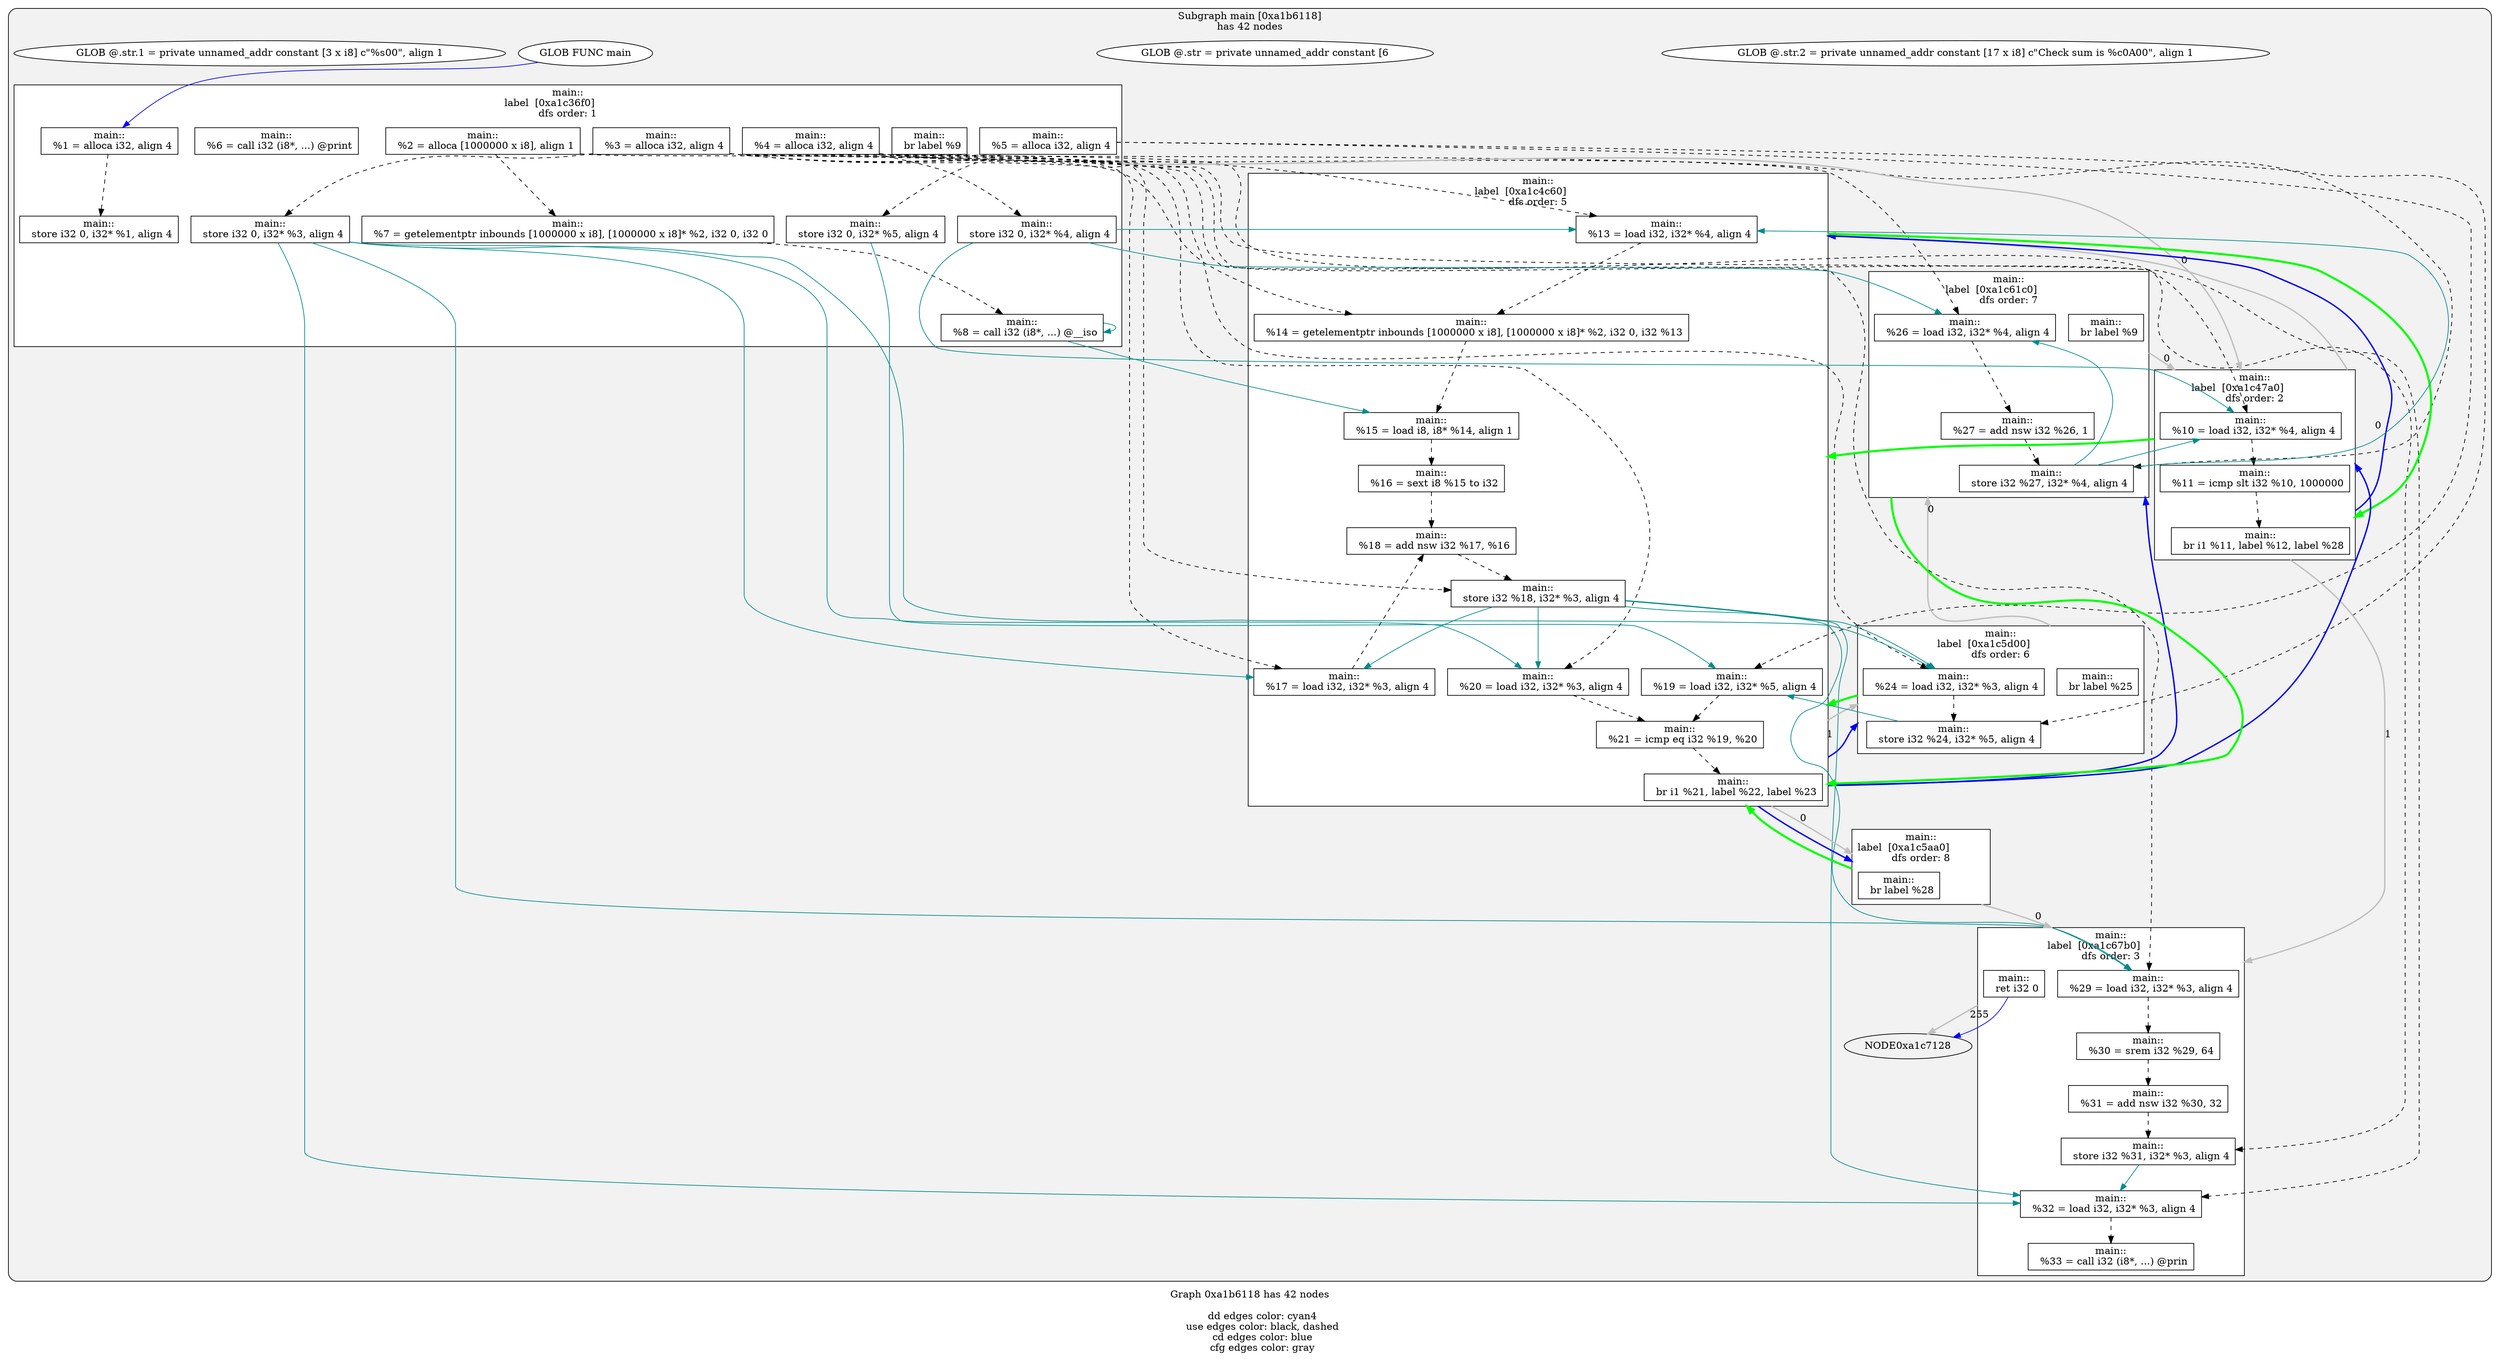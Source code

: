 digraph "DependenceGraph" {
	compound=true label="Graph 0xa1b6118 has 42 nodes\n
	dd edges color: cyan4
	use edges color: black, dashed
	cd edges color: blue
	cfg edges color: gray"

	/* subgraph 0xa1b6118 nodes */
	subgraph cluster_0xa1b6118 {
		style="filled, rounded" fillcolor=gray95
		label="Subgraph main [0xa1b6118]\nhas 42 nodes
"
		/* Basic Block main::
label  [0xa1c36f0] */
		subgraph cluster_bb_0xa1c36f0 {
			style=filled fillcolor=white
			label="main::
label  [0xa1c36f0]		\ndfs order: 1"
			NODE0xa1c3800 [shape=rect label="0xa1b2c34"]
			NODE0xa1c3910 [shape=rect label="0xa1b718c"]
			NODE0xa1c3a40 [shape=rect label="0xa1b71c4"]
			NODE0xa1c3b70 [shape=rect label="0xa1b71fc"]
			NODE0xa1c3ca0 [shape=rect label="0xa1b7234"]
			NODE0xa1c3dd0 [shape=rect label="0xa1b7278"]
			NODE0xa1c3f00 [shape=rect label="0xa1b72b8"]
			NODE0xa1c4048 [shape=rect label="0xa1b730c"]
			NODE0xa1c4178 [shape=rect label="0xa1b735c"]
			NODE0xa1c42c0 [shape=rect label="0xa1b73a0"]
			NODE0xa1c43f0 [shape=rect label="0xa1b73e0"]
			NODE0xa1c4520 [shape=rect label="0xa1b7420"]
			NODE0xa1c4650 [shape=rect label="0xa1b7454"]
		} /* cluster_bb_0xa1c36f0 */

		/* Basic Block main::
label  [0xa1c47a0] */
		subgraph cluster_bb_0xa1c47a0 {
			style=filled fillcolor=white
			label="main::
label  [0xa1c47a0]		\ndfs order: 2"
			NODE0xa1c48b0 [shape=rect label="0xa1b7484"]
			NODE0xa1c49e0 [shape=rect label="0xa1b74c8"]
			NODE0xa1c4b10 [shape=rect label="0xa1b7514"]
		} /* cluster_bb_0xa1c47a0 */

		/* Basic Block main::
label  [0xa1c4c60] */
		subgraph cluster_bb_0xa1c4c60 {
			style=filled fillcolor=white
			label="main::
label  [0xa1c4c60]		\ndfs order: 5"
			NODE0xa1c4d70 [shape=rect label="0xa1b7544"]
			NODE0xa1c4ea0 [shape=rect label="0xa1b7594"]
			NODE0xa1c4fd0 [shape=rect label="0xa1b75cc"]
			NODE0xa1c5100 [shape=rect label="0xa1b7604"]
			NODE0xa1c5230 [shape=rect label="0xa1b7634"]
			NODE0xa1c5360 [shape=rect label="0xa1b7780"]
			NODE0xa1c5490 [shape=rect label="0xa1b6cc8"]
			NODE0xa1c55c0 [shape=rect label="0xa1b6cfc"]
			NODE0xa1c56f0 [shape=rect label="0xa1b68a4"]
			NODE0xa1c5820 [shape=rect label="0xa1b68e8"]
			NODE0xa1c5950 [shape=rect label="0xa1b6934"]
		} /* cluster_bb_0xa1c4c60 */

		/* Basic Block main::
label  [0xa1c5aa0] */
		subgraph cluster_bb_0xa1c5aa0 {
			style=filled fillcolor=white
			label="main::
label  [0xa1c5aa0]		\ndfs order: 8"
			NODE0xa1c5bb0 [shape=rect label="0xa1b6964"]
		} /* cluster_bb_0xa1c5aa0 */

		/* Basic Block main::
label  [0xa1c5d00] */
		subgraph cluster_bb_0xa1c5d00 {
			style=filled fillcolor=white
			label="main::
label  [0xa1c5d00]		\ndfs order: 6"
			NODE0xa1c5e10 [shape=rect label="0xa1b6994"]
			NODE0xa1c5f40 [shape=rect label="0xa1b69d8"]
			NODE0xa1c6070 [shape=rect label="0xa1b6a0c"]
		} /* cluster_bb_0xa1c5d00 */

		/* Basic Block main::
label  [0xa1c61c0] */
		subgraph cluster_bb_0xa1c61c0 {
			style=filled fillcolor=white
			label="main::
label  [0xa1c61c0]		\ndfs order: 7"
			NODE0xa1c62d0 [shape=rect label="0xa1b6a3c"]
			NODE0xa1c6400 [shape=rect label="0xa1b52d0"]
			NODE0xa1c6530 [shape=rect label="0xa1b5310"]
			NODE0xa1c6660 [shape=rect label="0xa1b5344"]
		} /* cluster_bb_0xa1c61c0 */

		/* Basic Block main::
label  [0xa1c67b0] */
		subgraph cluster_bb_0xa1c67b0 {
			style=filled fillcolor=white
			label="main::
label  [0xa1c67b0]		\ndfs order: 3"
			NODE0xa1c68c0 [shape=rect label="0xa1b5374"]
			NODE0xa1c69f0 [shape=rect label="0xa1b53b8"]
			NODE0xa1c6b20 [shape=rect label="0xa1b53f8"]
			NODE0xa1c6c50 [shape=rect label="0xa1b5438"]
			NODE0xa1c6d80 [shape=rect label="0xa1b546c"]
			NODE0xa1c6eb0 [shape=rect label="0xa1b54bc"]
			NODE0xa1c6ff8 [shape=rect label="0xa1b54f4"]
		} /* cluster_bb_0xa1c67b0 */

	NODE0xa1c4650 -> NODE0xa1c48b0 [penwidth=2 label="0"  ltail=cluster_bb_0xa1c36f0  lhead=cluster_bb_0xa1c47a0  color="gray"]
	NODE0xa1c4b10 -> NODE0xa1c4d70 [penwidth=2 label="0"  ltail=cluster_bb_0xa1c47a0  lhead=cluster_bb_0xa1c4c60  color="gray"]
	NODE0xa1c4b10 -> NODE0xa1c68c0 [penwidth=2 label="1"  ltail=cluster_bb_0xa1c47a0  lhead=cluster_bb_0xa1c67b0  color="gray"]
	NODE0xa1c4b10 -> NODE0xa1c4d70 [penwidth=2 color=blue  ltail=cluster_bb_0xa1c47a0  lhead=cluster_bb_0xa1c4c60]
	/* post-dominance frontiers */
NODE0xa1c48b0 -> NODE0xa1c5950 [penwidth=3 color=green  ltail=cluster_bb_0xa1c47a0  lhead=cluster_bb_0xa1c4c60 constraint=false]
	NODE0xa1c5950 -> NODE0xa1c5bb0 [penwidth=2 label="0"  ltail=cluster_bb_0xa1c4c60  lhead=cluster_bb_0xa1c5aa0  color="gray"]
	NODE0xa1c5950 -> NODE0xa1c5e10 [penwidth=2 label="1"  ltail=cluster_bb_0xa1c4c60  lhead=cluster_bb_0xa1c5d00  color="gray"]
	NODE0xa1c5950 -> NODE0xa1c48b0 [penwidth=2 color=blue  ltail=cluster_bb_0xa1c4c60  lhead=cluster_bb_0xa1c47a0]
	NODE0xa1c5950 -> NODE0xa1c5bb0 [penwidth=2 color=blue  ltail=cluster_bb_0xa1c4c60  lhead=cluster_bb_0xa1c5aa0]
	NODE0xa1c5950 -> NODE0xa1c5e10 [penwidth=2 color=blue  ltail=cluster_bb_0xa1c4c60  lhead=cluster_bb_0xa1c5d00]
	NODE0xa1c5950 -> NODE0xa1c62d0 [penwidth=2 color=blue  ltail=cluster_bb_0xa1c4c60  lhead=cluster_bb_0xa1c61c0]
	/* post-dominance frontiers */
NODE0xa1c4d70 -> NODE0xa1c4b10 [penwidth=3 color=green  ltail=cluster_bb_0xa1c4c60  lhead=cluster_bb_0xa1c47a0 constraint=false]
	NODE0xa1c5bb0 -> NODE0xa1c68c0 [penwidth=2 label="0"  ltail=cluster_bb_0xa1c5aa0  lhead=cluster_bb_0xa1c67b0  color="gray"]
	/* post-dominance frontiers */
NODE0xa1c5bb0 -> NODE0xa1c5950 [penwidth=3 color=green  ltail=cluster_bb_0xa1c5aa0  lhead=cluster_bb_0xa1c4c60 constraint=false]
	NODE0xa1c6070 -> NODE0xa1c62d0 [penwidth=2 label="0"  ltail=cluster_bb_0xa1c5d00  lhead=cluster_bb_0xa1c61c0  color="gray"]
	/* post-dominance frontiers */
NODE0xa1c5e10 -> NODE0xa1c5950 [penwidth=3 color=green  ltail=cluster_bb_0xa1c5d00  lhead=cluster_bb_0xa1c4c60 constraint=false]
	NODE0xa1c6660 -> NODE0xa1c48b0 [penwidth=2 label="0"  ltail=cluster_bb_0xa1c61c0  lhead=cluster_bb_0xa1c47a0  color="gray"]
	/* post-dominance frontiers */
NODE0xa1c62d0 -> NODE0xa1c5950 [penwidth=3 color=green  ltail=cluster_bb_0xa1c61c0  lhead=cluster_bb_0xa1c4c60 constraint=false]
	NODE0xa1c6ff8 -> NODE0xa1c7128 [penwidth=2 label="255"  ltail=cluster_bb_0xa1c67b0  lhead=cluster_bb_0xa1c7228  color="gray"]
		NODE0xa1c3800 [label="main::
  %1 = alloca i32, align 4" style=filled fillcolor=white]
		/* -- node 0xa1b2c34
		 * ------------------------------------------- */
		/* DD edges */
		/* USE edges */
		NODE0xa1c3800 -> NODE0xa1c3dd0 [color="black" rank=max style="dashed"]
		/* CD edges */
		/* ID edges */
		NODE0xa1c6400 [label="main::
  %27 = add nsw i32 %26, 1" style=filled fillcolor=white]
		/* -- node 0xa1b52d0
		 * ------------------------------------------- */
		/* DD edges */
		/* USE edges */
		NODE0xa1c6400 -> NODE0xa1c6530 [color="black" rank=max style="dashed"]
		/* CD edges */
		/* ID edges */
		NODE0xa1c6530 [label="main::
  store i32 %27, i32* %4, align 4" style=filled fillcolor=white]
		/* -- node 0xa1b5310
		 * ------------------------------------------- */
		/* DD edges */
		NODE0xa1c6530 -> NODE0xa1c48b0 [color="cyan4" rank=max]
		NODE0xa1c6530 -> NODE0xa1c4d70 [color="cyan4" rank=max]
		NODE0xa1c6530 -> NODE0xa1c62d0 [color="cyan4" rank=max]
		/* USE edges */
		/* CD edges */
		/* ID edges */
		NODE0xa1c6660 [label="main::
  br label %9" style=filled fillcolor=white]
		/* -- node 0xa1b5344
		 * ------------------------------------------- */
		/* DD edges */
		/* USE edges */
		/* CD edges */
		/* ID edges */
		NODE0xa1c68c0 [label="main::
  %29 = load i32, i32* %3, align 4" style=filled fillcolor=white]
		/* -- node 0xa1b5374
		 * ------------------------------------------- */
		/* DD edges */
		/* USE edges */
		NODE0xa1c68c0 -> NODE0xa1c69f0 [color="black" rank=max style="dashed"]
		/* CD edges */
		/* ID edges */
		NODE0xa1c69f0 [label="main::
  %30 = srem i32 %29, 64" style=filled fillcolor=white]
		/* -- node 0xa1b53b8
		 * ------------------------------------------- */
		/* DD edges */
		/* USE edges */
		NODE0xa1c69f0 -> NODE0xa1c6b20 [color="black" rank=max style="dashed"]
		/* CD edges */
		/* ID edges */
		NODE0xa1c6b20 [label="main::
  %31 = add nsw i32 %30, 32" style=filled fillcolor=white]
		/* -- node 0xa1b53f8
		 * ------------------------------------------- */
		/* DD edges */
		/* USE edges */
		NODE0xa1c6b20 -> NODE0xa1c6c50 [color="black" rank=max style="dashed"]
		/* CD edges */
		/* ID edges */
		NODE0xa1c6c50 [label="main::
  store i32 %31, i32* %3, align 4" style=filled fillcolor=white]
		/* -- node 0xa1b5438
		 * ------------------------------------------- */
		/* DD edges */
		NODE0xa1c6c50 -> NODE0xa1c6d80 [color="cyan4" rank=max]
		/* USE edges */
		/* CD edges */
		/* ID edges */
		NODE0xa1c6d80 [label="main::
  %32 = load i32, i32* %3, align 4" style=filled fillcolor=white]
		/* -- node 0xa1b546c
		 * ------------------------------------------- */
		/* DD edges */
		/* USE edges */
		NODE0xa1c6d80 -> NODE0xa1c6eb0 [color="black" rank=max style="dashed"]
		/* CD edges */
		/* ID edges */
		NODE0xa1c6eb0 [label="main::
  %33 = call i32 (i8*, ...) @prin" style=filled fillcolor=white]
		/* -- node 0xa1b54bc
		 * ------------------------------------------- */
		/* DD edges */
		/* USE edges */
		/* CD edges */
		/* ID edges */
		NODE0xa1c6ff8 [label="main::
  ret i32 0" style=filled fillcolor=white]
		/* -- node 0xa1b54f4
		 * ------------------------------------------- */
		/* DD edges */
		/* USE edges */
		/* CD edges */
		NODE0xa1c6ff8 -> NODE0xa1c7128 [color="blue"]
		/* ID edges */
		NODE0xa1c56f0 [label="main::
  %20 = load i32, i32* %3, align 4" style=filled fillcolor=white]
		/* -- node 0xa1b68a4
		 * ------------------------------------------- */
		/* DD edges */
		/* USE edges */
		NODE0xa1c56f0 -> NODE0xa1c5820 [color="black" rank=max style="dashed"]
		/* CD edges */
		/* ID edges */
		NODE0xa1c5820 [label="main::
  %21 = icmp eq i32 %19, %20" style=filled fillcolor=white]
		/* -- node 0xa1b68e8
		 * ------------------------------------------- */
		/* DD edges */
		/* USE edges */
		NODE0xa1c5820 -> NODE0xa1c5950 [color="black" rank=max style="dashed"]
		/* CD edges */
		/* ID edges */
		NODE0xa1c5950 [label="main::
  br i1 %21, label %22, label %23" style=filled fillcolor=white]
		/* -- node 0xa1b6934
		 * ------------------------------------------- */
		/* DD edges */
		/* USE edges */
		/* CD edges */
		/* ID edges */
		NODE0xa1c5bb0 [label="main::
  br label %28" style=filled fillcolor=white]
		/* -- node 0xa1b6964
		 * ------------------------------------------- */
		/* DD edges */
		/* USE edges */
		/* CD edges */
		/* ID edges */
		NODE0xa1c5e10 [label="main::
  %24 = load i32, i32* %3, align 4" style=filled fillcolor=white]
		/* -- node 0xa1b6994
		 * ------------------------------------------- */
		/* DD edges */
		/* USE edges */
		NODE0xa1c5e10 -> NODE0xa1c5f40 [color="black" rank=max style="dashed"]
		/* CD edges */
		/* ID edges */
		NODE0xa1c5f40 [label="main::
  store i32 %24, i32* %5, align 4" style=filled fillcolor=white]
		/* -- node 0xa1b69d8
		 * ------------------------------------------- */
		/* DD edges */
		NODE0xa1c5f40 -> NODE0xa1c55c0 [color="cyan4" rank=max]
		/* USE edges */
		/* CD edges */
		/* ID edges */
		NODE0xa1c6070 [label="main::
  br label %25" style=filled fillcolor=white]
		/* -- node 0xa1b6a0c
		 * ------------------------------------------- */
		/* DD edges */
		/* USE edges */
		/* CD edges */
		/* ID edges */
		NODE0xa1c62d0 [label="main::
  %26 = load i32, i32* %4, align 4" style=filled fillcolor=white]
		/* -- node 0xa1b6a3c
		 * ------------------------------------------- */
		/* DD edges */
		/* USE edges */
		NODE0xa1c62d0 -> NODE0xa1c6400 [color="black" rank=max style="dashed"]
		/* CD edges */
		/* ID edges */
		NODE0xa1c5490 [label="main::
  store i32 %18, i32* %3, align 4" style=filled fillcolor=white]
		/* -- node 0xa1b6cc8
		 * ------------------------------------------- */
		/* DD edges */
		NODE0xa1c5490 -> NODE0xa1c5230 [color="cyan4" rank=max]
		NODE0xa1c5490 -> NODE0xa1c56f0 [color="cyan4" rank=max]
		NODE0xa1c5490 -> NODE0xa1c5e10 [color="cyan4" rank=max]
		NODE0xa1c5490 -> NODE0xa1c68c0 [color="cyan4" rank=max]
		NODE0xa1c5490 -> NODE0xa1c6d80 [color="cyan4" rank=max]
		/* USE edges */
		/* CD edges */
		/* ID edges */
		NODE0xa1c55c0 [label="main::
  %19 = load i32, i32* %5, align 4" style=filled fillcolor=white]
		/* -- node 0xa1b6cfc
		 * ------------------------------------------- */
		/* DD edges */
		/* USE edges */
		NODE0xa1c55c0 -> NODE0xa1c5820 [color="black" rank=max style="dashed"]
		/* CD edges */
		/* ID edges */
		NODE0xa1c3910 [label="main::
  %2 = alloca [1000000 x i8], align 1" style=filled fillcolor=white]
		/* -- node 0xa1b718c
		 * ------------------------------------------- */
		/* DD edges */
		/* USE edges */
		NODE0xa1c3910 -> NODE0xa1c4048 [color="black" rank=max style="dashed"]
		NODE0xa1c3910 -> NODE0xa1c4ea0 [color="black" rank=max style="dashed"]
		/* CD edges */
		/* ID edges */
		NODE0xa1c3a40 [label="main::
  %3 = alloca i32, align 4" style=filled fillcolor=white]
		/* -- node 0xa1b71c4
		 * ------------------------------------------- */
		/* DD edges */
		/* USE edges */
		NODE0xa1c3a40 -> NODE0xa1c42c0 [color="black" rank=max style="dashed"]
		NODE0xa1c3a40 -> NODE0xa1c5230 [color="black" rank=max style="dashed"]
		NODE0xa1c3a40 -> NODE0xa1c5490 [color="black" rank=max style="dashed"]
		NODE0xa1c3a40 -> NODE0xa1c56f0 [color="black" rank=max style="dashed"]
		NODE0xa1c3a40 -> NODE0xa1c5e10 [color="black" rank=max style="dashed"]
		NODE0xa1c3a40 -> NODE0xa1c68c0 [color="black" rank=max style="dashed"]
		NODE0xa1c3a40 -> NODE0xa1c6c50 [color="black" rank=max style="dashed"]
		NODE0xa1c3a40 -> NODE0xa1c6d80 [color="black" rank=max style="dashed"]
		/* CD edges */
		/* ID edges */
		NODE0xa1c3b70 [label="main::
  %4 = alloca i32, align 4" style=filled fillcolor=white]
		/* -- node 0xa1b71fc
		 * ------------------------------------------- */
		/* DD edges */
		/* USE edges */
		NODE0xa1c3b70 -> NODE0xa1c4520 [color="black" rank=max style="dashed"]
		NODE0xa1c3b70 -> NODE0xa1c48b0 [color="black" rank=max style="dashed"]
		NODE0xa1c3b70 -> NODE0xa1c4d70 [color="black" rank=max style="dashed"]
		NODE0xa1c3b70 -> NODE0xa1c62d0 [color="black" rank=max style="dashed"]
		NODE0xa1c3b70 -> NODE0xa1c6530 [color="black" rank=max style="dashed"]
		/* CD edges */
		/* ID edges */
		NODE0xa1c3ca0 [label="main::
  %5 = alloca i32, align 4" style=filled fillcolor=white]
		/* -- node 0xa1b7234
		 * ------------------------------------------- */
		/* DD edges */
		/* USE edges */
		NODE0xa1c3ca0 -> NODE0xa1c43f0 [color="black" rank=max style="dashed"]
		NODE0xa1c3ca0 -> NODE0xa1c55c0 [color="black" rank=max style="dashed"]
		NODE0xa1c3ca0 -> NODE0xa1c5f40 [color="black" rank=max style="dashed"]
		/* CD edges */
		/* ID edges */
		NODE0xa1c3dd0 [label="main::
  store i32 0, i32* %1, align 4" style=filled fillcolor=white]
		/* -- node 0xa1b7278
		 * ------------------------------------------- */
		/* DD edges */
		/* USE edges */
		/* CD edges */
		/* ID edges */
		NODE0xa1c3f00 [label="main::
  %6 = call i32 (i8*, ...) @print" style=filled fillcolor=white]
		/* -- node 0xa1b72b8
		 * ------------------------------------------- */
		/* DD edges */
		/* USE edges */
		/* CD edges */
		/* ID edges */
		NODE0xa1c4048 [label="main::
  %7 = getelementptr inbounds [1000000 x i8], [1000000 x i8]* %2, i32 0, i32 0" style=filled fillcolor=white]
		/* -- node 0xa1b730c
		 * ------------------------------------------- */
		/* DD edges */
		/* USE edges */
		NODE0xa1c4048 -> NODE0xa1c4178 [color="black" rank=max style="dashed"]
		/* CD edges */
		/* ID edges */
		NODE0xa1c4178 [label="main::
  %8 = call i32 (i8*, ...) @__iso" style=filled fillcolor=white]
		/* -- node 0xa1b735c
		 * ------------------------------------------- */
		/* DD edges */
		NODE0xa1c4178 -> NODE0xa1c4178 [color="cyan4" rank=max]
		NODE0xa1c4178 -> NODE0xa1c4fd0 [color="cyan4" rank=max]
		/* USE edges */
		/* CD edges */
		/* ID edges */
		NODE0xa1c42c0 [label="main::
  store i32 0, i32* %3, align 4" style=filled fillcolor=white]
		/* -- node 0xa1b73a0
		 * ------------------------------------------- */
		/* DD edges */
		NODE0xa1c42c0 -> NODE0xa1c5230 [color="cyan4" rank=max]
		NODE0xa1c42c0 -> NODE0xa1c56f0 [color="cyan4" rank=max]
		NODE0xa1c42c0 -> NODE0xa1c5e10 [color="cyan4" rank=max]
		NODE0xa1c42c0 -> NODE0xa1c68c0 [color="cyan4" rank=max]
		NODE0xa1c42c0 -> NODE0xa1c6d80 [color="cyan4" rank=max]
		/* USE edges */
		/* CD edges */
		/* ID edges */
		NODE0xa1c43f0 [label="main::
  store i32 0, i32* %5, align 4" style=filled fillcolor=white]
		/* -- node 0xa1b73e0
		 * ------------------------------------------- */
		/* DD edges */
		NODE0xa1c43f0 -> NODE0xa1c55c0 [color="cyan4" rank=max]
		/* USE edges */
		/* CD edges */
		/* ID edges */
		NODE0xa1c4520 [label="main::
  store i32 0, i32* %4, align 4" style=filled fillcolor=white]
		/* -- node 0xa1b7420
		 * ------------------------------------------- */
		/* DD edges */
		NODE0xa1c4520 -> NODE0xa1c48b0 [color="cyan4" rank=max]
		NODE0xa1c4520 -> NODE0xa1c4d70 [color="cyan4" rank=max]
		NODE0xa1c4520 -> NODE0xa1c62d0 [color="cyan4" rank=max]
		/* USE edges */
		/* CD edges */
		/* ID edges */
		NODE0xa1c4650 [label="main::
  br label %9" style=filled fillcolor=white]
		/* -- node 0xa1b7454
		 * ------------------------------------------- */
		/* DD edges */
		/* USE edges */
		/* CD edges */
		/* ID edges */
		NODE0xa1c48b0 [label="main::
  %10 = load i32, i32* %4, align 4" style=filled fillcolor=white]
		/* -- node 0xa1b7484
		 * ------------------------------------------- */
		/* DD edges */
		/* USE edges */
		NODE0xa1c48b0 -> NODE0xa1c49e0 [color="black" rank=max style="dashed"]
		/* CD edges */
		/* ID edges */
		NODE0xa1c49e0 [label="main::
  %11 = icmp slt i32 %10, 1000000" style=filled fillcolor=white]
		/* -- node 0xa1b74c8
		 * ------------------------------------------- */
		/* DD edges */
		/* USE edges */
		NODE0xa1c49e0 -> NODE0xa1c4b10 [color="black" rank=max style="dashed"]
		/* CD edges */
		/* ID edges */
		NODE0xa1c4b10 [label="main::
  br i1 %11, label %12, label %28" style=filled fillcolor=white]
		/* -- node 0xa1b7514
		 * ------------------------------------------- */
		/* DD edges */
		/* USE edges */
		/* CD edges */
		/* ID edges */
		NODE0xa1c4d70 [label="main::
  %13 = load i32, i32* %4, align 4" style=filled fillcolor=white]
		/* -- node 0xa1b7544
		 * ------------------------------------------- */
		/* DD edges */
		/* USE edges */
		NODE0xa1c4d70 -> NODE0xa1c4ea0 [color="black" rank=max style="dashed"]
		/* CD edges */
		/* ID edges */
		NODE0xa1c4ea0 [label="main::
  %14 = getelementptr inbounds [1000000 x i8], [1000000 x i8]* %2, i32 0, i32 %13" style=filled fillcolor=white]
		/* -- node 0xa1b7594
		 * ------------------------------------------- */
		/* DD edges */
		/* USE edges */
		NODE0xa1c4ea0 -> NODE0xa1c4fd0 [color="black" rank=max style="dashed"]
		/* CD edges */
		/* ID edges */
		NODE0xa1c4fd0 [label="main::
  %15 = load i8, i8* %14, align 1" style=filled fillcolor=white]
		/* -- node 0xa1b75cc
		 * ------------------------------------------- */
		/* DD edges */
		/* USE edges */
		NODE0xa1c4fd0 -> NODE0xa1c5100 [color="black" rank=max style="dashed"]
		/* CD edges */
		/* ID edges */
		NODE0xa1c5100 [label="main::
  %16 = sext i8 %15 to i32" style=filled fillcolor=white]
		/* -- node 0xa1b7604
		 * ------------------------------------------- */
		/* DD edges */
		/* USE edges */
		NODE0xa1c5100 -> NODE0xa1c5360 [color="black" rank=max style="dashed"]
		/* CD edges */
		/* ID edges */
		NODE0xa1c5230 [label="main::
  %17 = load i32, i32* %3, align 4" style=filled fillcolor=white]
		/* -- node 0xa1b7634
		 * ------------------------------------------- */
		/* DD edges */
		/* USE edges */
		NODE0xa1c5230 -> NODE0xa1c5360 [color="black" rank=max style="dashed"]
		/* CD edges */
		/* ID edges */
		NODE0xa1c5360 [label="main::
  %18 = add nsw i32 %17, %16" style=filled fillcolor=white]
		/* -- node 0xa1b7780
		 * ------------------------------------------- */
		/* DD edges */
		/* USE edges */
		NODE0xa1c5360 -> NODE0xa1c5490 [color="black" rank=max style="dashed"]
		/* CD edges */
		/* ID edges */
		NODE0xa1c34f0 [label="GLOB @.str.2 = private unnamed_addr constant [17 x i8] c\"Check sum is %c\0A\00\", align 1" style=filled fillcolor=white]
		/* -- node 0xa1b2adc
		 * ------------------------------------------- */
		/* DD edges */
		/* USE edges */
		/* CD edges */
		/* ID edges */
		NODE0xa1c32f0 [label="GLOB @.str = private unnamed_addr constant [6" style=filled fillcolor=white]
		/* -- node 0xa1b2b84
		 * ------------------------------------------- */
		/* DD edges */
		/* USE edges */
		/* CD edges */
		/* ID edges */
		NODE0xa1c35f0 [label="GLOB FUNC main" style=filled fillcolor=white]
		/* -- node 0xa1b2bdc
		 * ------------------------------------------- */
		/* DD edges */
		/* USE edges */
		/* CD edges */
		NODE0xa1c35f0 -> NODE0xa1c3800 [color="blue"]
		/* ID edges */
		NODE0xa1c33f0 [label="GLOB @.str.1 = private unnamed_addr constant [3 x i8] c\"%s\00\", align 1" style=filled fillcolor=white]
		/* -- node 0xa1b3004
		 * ------------------------------------------- */
		/* DD edges */
		/* USE edges */
		/* CD edges */
		/* ID edges */
	}
}
